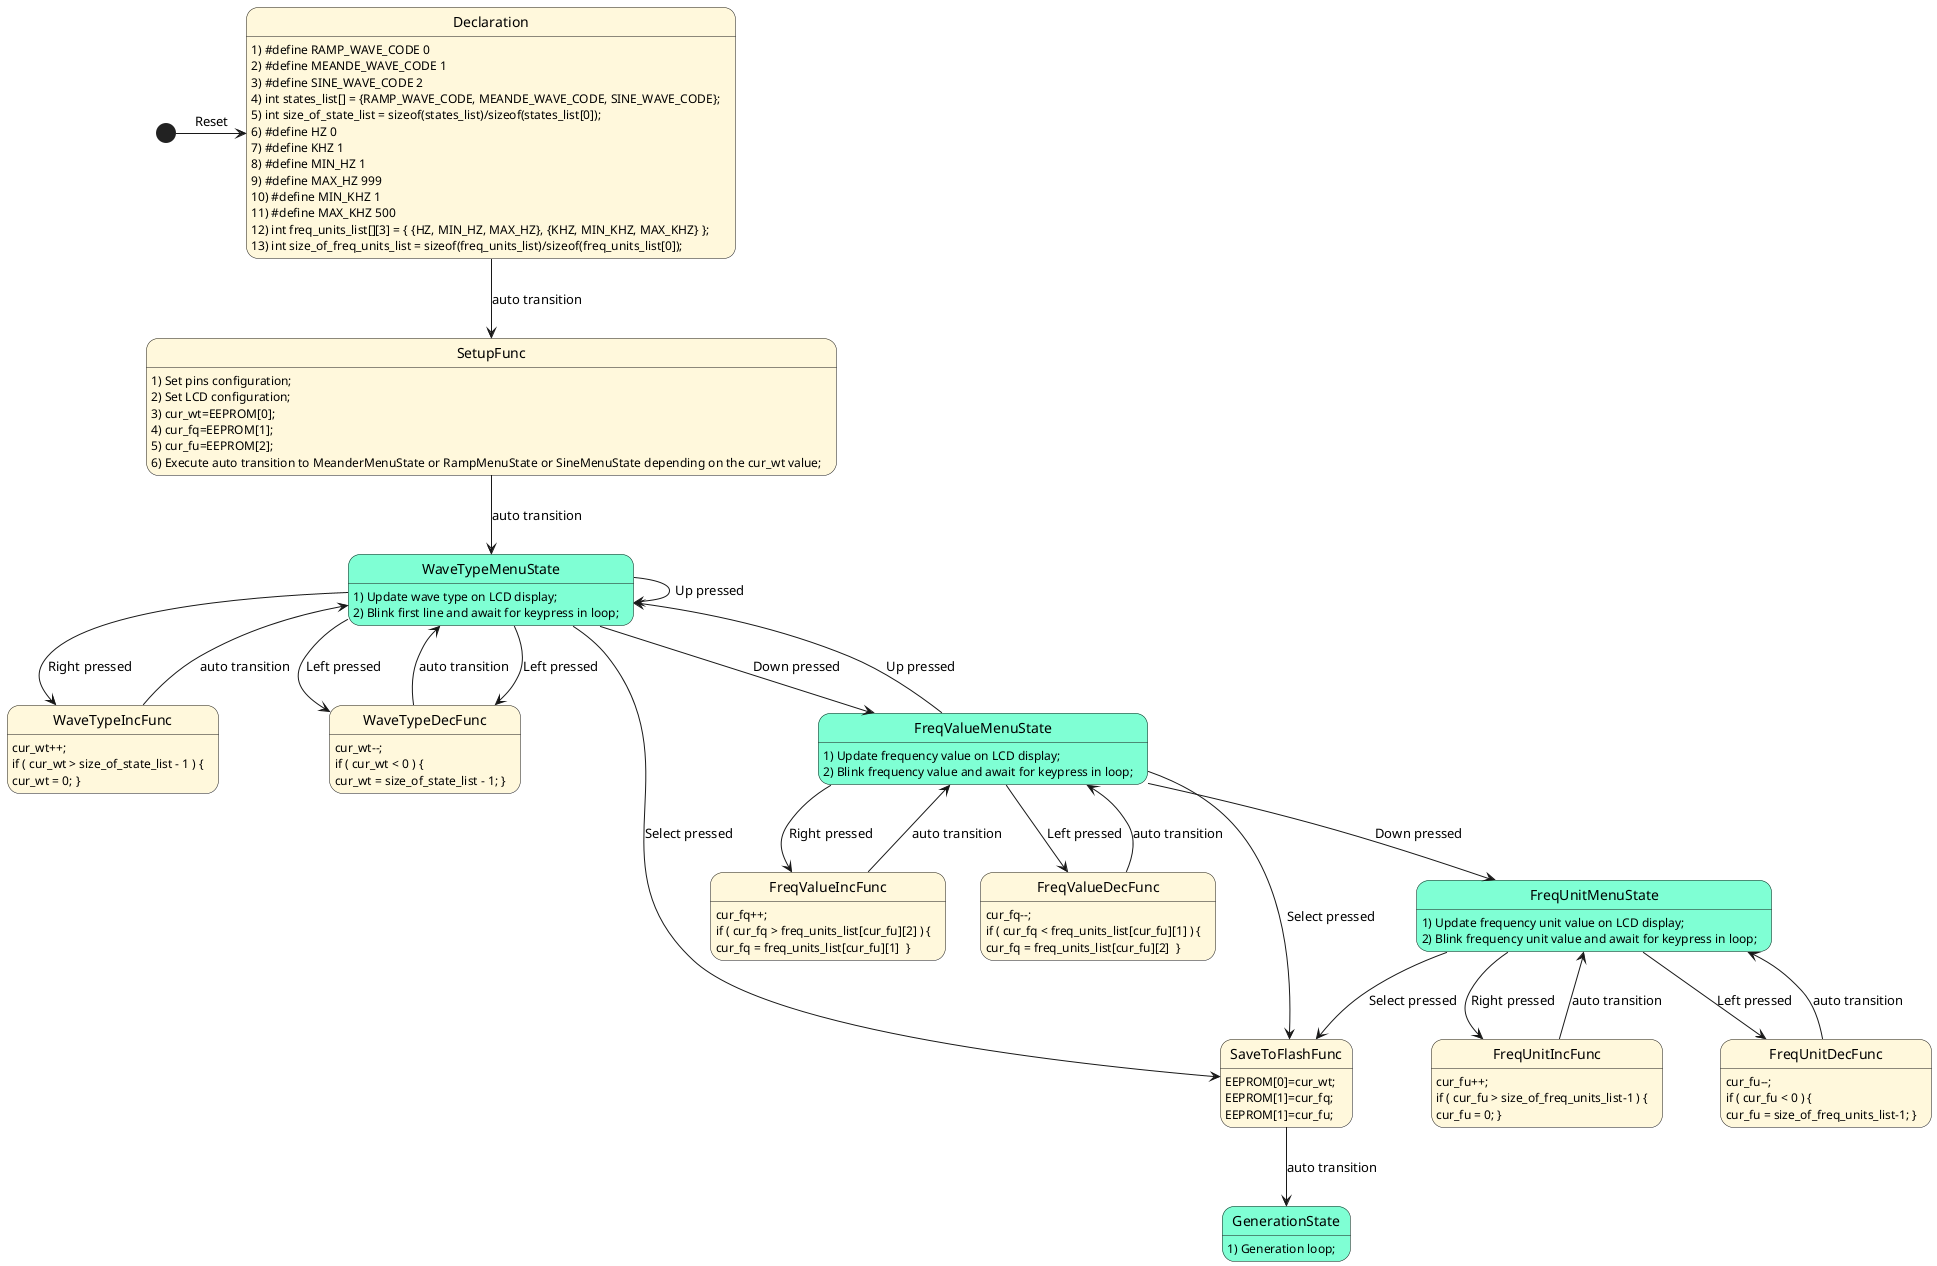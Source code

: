 @startuml

' Установка цветов для состояний. <<Warning>> - псевдосостояние с желтым фоном, 
skinparam state {
  BackgroundColor  Aquamarine
  BackgroundColor<<Warning>> Cornsilk
}

' Объявление псевдосостояний
state Declaration <<Warning>>
state SetupFunc <<Warning>>
state WaveTypeIncFunc <<Warning>>
state WaveTypeDecFunc <<Warning>>
state FreqValueIncFunc <<Warning>>
state FreqValueDecFunc <<Warning>>
state FreqUnitIncFunc <<Warning>>
state FreqUnitDecFunc <<Warning>>
state SaveToFlashFunc <<Warning>>

[*] -right-> Declaration: Reset

' Описание и переходы от Declaration
Declaration : 1) #define RAMP_WAVE_CODE 0
Declaration : 2) #define MEANDE_WAVE_CODE 1
Declaration : 3) #define SINE_WAVE_CODE 2
Declaration : 4) int states_list[] = {RAMP_WAVE_CODE, MEANDE_WAVE_CODE, SINE_WAVE_CODE};
Declaration : 5) int size_of_state_list = sizeof(states_list)/sizeof(states_list[0]);
Declaration : 6) #define HZ 0
Declaration : 7) #define KHZ 1
Declaration : 8) #define MIN_HZ 1
Declaration : 9) #define MAX_HZ 999
Declaration : 10) #define MIN_KHZ 1
Declaration : 11) #define MAX_KHZ 500
Declaration : 12) int freq_units_list[][3] = { {HZ, MIN_HZ, MAX_HZ}, {KHZ, MIN_KHZ, MAX_KHZ} };
Declaration : 13) int size_of_freq_units_list = sizeof(freq_units_list)/sizeof(freq_units_list[0]);
Declaration --> SetupFunc: auto transition

' Описание и переходы от SetupFunc
SetupFunc : 1) Set pins configuration;
SetupFunc : 2) Set LCD configuration;
SetupFunc : 3) cur_wt=EEPROM[0];
SetupFunc : 4) cur_fq=EEPROM[1];
SetupFunc : 5) cur_fu=EEPROM[2];
SetupFunc : 6) Execute auto transition to MeanderMenuState or RampMenuState or SineMenuState depending on the cur_wt value;
SetupFunc --> WaveTypeMenuState: auto transition

' Описание WaveTypeMenuState и переходы от него
WaveTypeMenuState : 1) Update wave type on LCD display;
WaveTypeMenuState : 2) Blink first line and await for keypress in loop;
WaveTypeMenuState --> WaveTypeIncFunc: Right pressed
WaveTypeMenuState --> WaveTypeDecFunc: Left pressed
WaveTypeMenuState --> WaveTypeMenuState: Up pressed
WaveTypeMenuState --> WaveTypeDecFunc: Left pressed
WaveTypeMenuState --> FreqValueMenuState: Down pressed
WaveTypeMenuState --> SaveToFlashFunc: Select pressed

' Описание WaveTypeIncFunc и переходы от него
WaveTypeIncFunc : cur_wt++;
WaveTypeIncFunc : if ( cur_wt > size_of_state_list - 1 ) {
WaveTypeIncFunc : cur_wt = 0; }
WaveTypeIncFunc --> WaveTypeMenuState: auto transition

' Описание WaveTypeDecFunc и переходы от него
WaveTypeDecFunc : cur_wt--;
WaveTypeDecFunc : if ( cur_wt < 0 ) {
WaveTypeDecFunc : cur_wt = size_of_state_list - 1; }
WaveTypeDecFunc --> WaveTypeMenuState: auto transition

' Описание FreqValueMenuState и переходы от него
FreqValueMenuState : 1) Update frequency value on LCD display;
FreqValueMenuState : 2) Blink frequency value and await for keypress in loop;
FreqValueMenuState --> WaveTypeMenuState: Up pressed
FreqValueMenuState --> FreqUnitMenuState: Down pressed
FreqValueMenuState --> FreqValueIncFunc: Right pressed
FreqValueMenuState --> FreqValueDecFunc: Left pressed
FreqValueMenuState --> SaveToFlashFunc: Select pressed

' Описание FreqValueIncFunc и переходы от него
FreqValueIncFunc : cur_fq++;
FreqValueIncFunc : if ( cur_fq > freq_units_list[cur_fu][2] ) {
FreqValueIncFunc : cur_fq = freq_units_list[cur_fu][1]  }
FreqValueIncFunc --> FreqValueMenuState: auto transition

' Описание FreqValueDecFunc и переходы от него
FreqValueDecFunc : cur_fq--;
FreqValueDecFunc : if ( cur_fq < freq_units_list[cur_fu][1] ) {
FreqValueDecFunc : cur_fq = freq_units_list[cur_fu][2]  }
FreqValueDecFunc --> FreqValueMenuState: auto transition

' Описание FreqUnitMenuState и переходы от него
FreqUnitMenuState : 1) Update frequency unit value on LCD display;
FreqUnitMenuState : 2) Blink frequency unit value and await for keypress in loop;
FreqUnitMenuState --> SaveToFlashFunc: Select pressed
FreqUnitMenuState --> FreqUnitIncFunc: Right pressed
FreqUnitMenuState --> FreqUnitDecFunc: Left pressed

' Описание FreqUnitIncFunc и переходы от него
FreqUnitIncFunc : cur_fu++;
FreqUnitIncFunc : if ( cur_fu > size_of_freq_units_list-1 ) {
FreqUnitIncFunc : cur_fu = 0; }
FreqUnitIncFunc --> FreqUnitMenuState: auto transition

' Описание FreqUnitDecFunc и переходы от него
FreqUnitDecFunc : cur_fu--;
FreqUnitDecFunc : if ( cur_fu < 0 ) {
FreqUnitDecFunc : cur_fu = size_of_freq_units_list-1; }
FreqUnitDecFunc --> FreqUnitMenuState: auto transition

' Описание SaveToFlashFunc и переходы от него
SaveToFlashFunc : EEPROM[0]=cur_wt;
SaveToFlashFunc : EEPROM[1]=cur_fq;
SaveToFlashFunc : EEPROM[1]=cur_fu;
SaveToFlashFunc --> GenerationState: auto transition

' Описание GenerationState и переходы от него
GenerationState : 1) Generation loop;

@enduml
